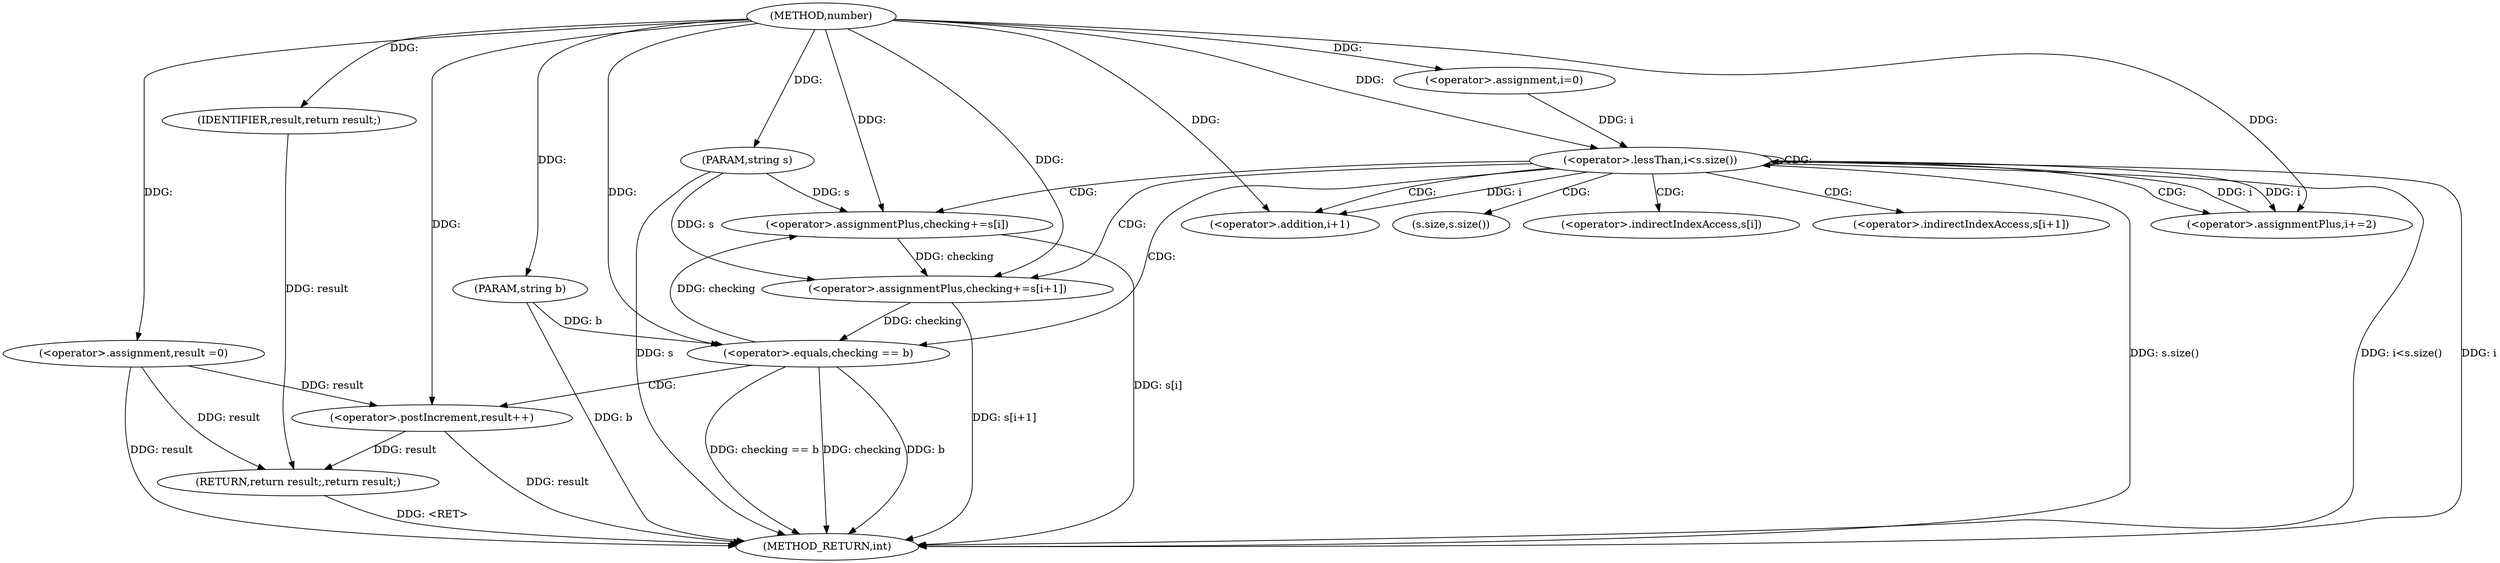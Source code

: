 digraph "number" {  
"1000620" [label = "(METHOD,number)" ]
"1000662" [label = "(METHOD_RETURN,int)" ]
"1000621" [label = "(PARAM,string s)" ]
"1000622" [label = "(PARAM,string b)" ]
"1000625" [label = "(<operator>.assignment,result =0)" ]
"1000660" [label = "(RETURN,return result;,return result;)" ]
"1000630" [label = "(<operator>.assignment,i=0)" ]
"1000633" [label = "(<operator>.lessThan,i<s.size())" ]
"1000636" [label = "(<operator>.assignmentPlus,i+=2)" ]
"1000661" [label = "(IDENTIFIER,result,return result;)" ]
"1000641" [label = "(<operator>.assignmentPlus,checking+=s[i])" ]
"1000646" [label = "(<operator>.assignmentPlus,checking+=s[i+1])" ]
"1000654" [label = "(<operator>.equals,checking == b)" ]
"1000658" [label = "(<operator>.postIncrement,result++)" ]
"1000650" [label = "(<operator>.addition,i+1)" ]
"1000635" [label = "(s.size,s.size())" ]
"1000643" [label = "(<operator>.indirectIndexAccess,s[i])" ]
"1000648" [label = "(<operator>.indirectIndexAccess,s[i+1])" ]
  "1000660" -> "1000662"  [ label = "DDG: <RET>"] 
  "1000621" -> "1000662"  [ label = "DDG: s"] 
  "1000622" -> "1000662"  [ label = "DDG: b"] 
  "1000625" -> "1000662"  [ label = "DDG: result"] 
  "1000633" -> "1000662"  [ label = "DDG: i"] 
  "1000633" -> "1000662"  [ label = "DDG: s.size()"] 
  "1000633" -> "1000662"  [ label = "DDG: i<s.size()"] 
  "1000641" -> "1000662"  [ label = "DDG: s[i]"] 
  "1000646" -> "1000662"  [ label = "DDG: s[i+1]"] 
  "1000654" -> "1000662"  [ label = "DDG: checking"] 
  "1000654" -> "1000662"  [ label = "DDG: b"] 
  "1000654" -> "1000662"  [ label = "DDG: checking == b"] 
  "1000658" -> "1000662"  [ label = "DDG: result"] 
  "1000620" -> "1000621"  [ label = "DDG: "] 
  "1000620" -> "1000622"  [ label = "DDG: "] 
  "1000620" -> "1000625"  [ label = "DDG: "] 
  "1000661" -> "1000660"  [ label = "DDG: result"] 
  "1000625" -> "1000660"  [ label = "DDG: result"] 
  "1000658" -> "1000660"  [ label = "DDG: result"] 
  "1000620" -> "1000630"  [ label = "DDG: "] 
  "1000620" -> "1000636"  [ label = "DDG: "] 
  "1000620" -> "1000661"  [ label = "DDG: "] 
  "1000630" -> "1000633"  [ label = "DDG: i"] 
  "1000636" -> "1000633"  [ label = "DDG: i"] 
  "1000620" -> "1000633"  [ label = "DDG: "] 
  "1000633" -> "1000636"  [ label = "DDG: i"] 
  "1000621" -> "1000641"  [ label = "DDG: s"] 
  "1000621" -> "1000646"  [ label = "DDG: s"] 
  "1000654" -> "1000641"  [ label = "DDG: checking"] 
  "1000620" -> "1000641"  [ label = "DDG: "] 
  "1000641" -> "1000646"  [ label = "DDG: checking"] 
  "1000620" -> "1000646"  [ label = "DDG: "] 
  "1000646" -> "1000654"  [ label = "DDG: checking"] 
  "1000620" -> "1000654"  [ label = "DDG: "] 
  "1000622" -> "1000654"  [ label = "DDG: b"] 
  "1000633" -> "1000650"  [ label = "DDG: i"] 
  "1000620" -> "1000650"  [ label = "DDG: "] 
  "1000625" -> "1000658"  [ label = "DDG: result"] 
  "1000620" -> "1000658"  [ label = "DDG: "] 
  "1000633" -> "1000650"  [ label = "CDG: "] 
  "1000633" -> "1000633"  [ label = "CDG: "] 
  "1000633" -> "1000641"  [ label = "CDG: "] 
  "1000633" -> "1000643"  [ label = "CDG: "] 
  "1000633" -> "1000646"  [ label = "CDG: "] 
  "1000633" -> "1000654"  [ label = "CDG: "] 
  "1000633" -> "1000648"  [ label = "CDG: "] 
  "1000633" -> "1000636"  [ label = "CDG: "] 
  "1000633" -> "1000635"  [ label = "CDG: "] 
  "1000654" -> "1000658"  [ label = "CDG: "] 
}
